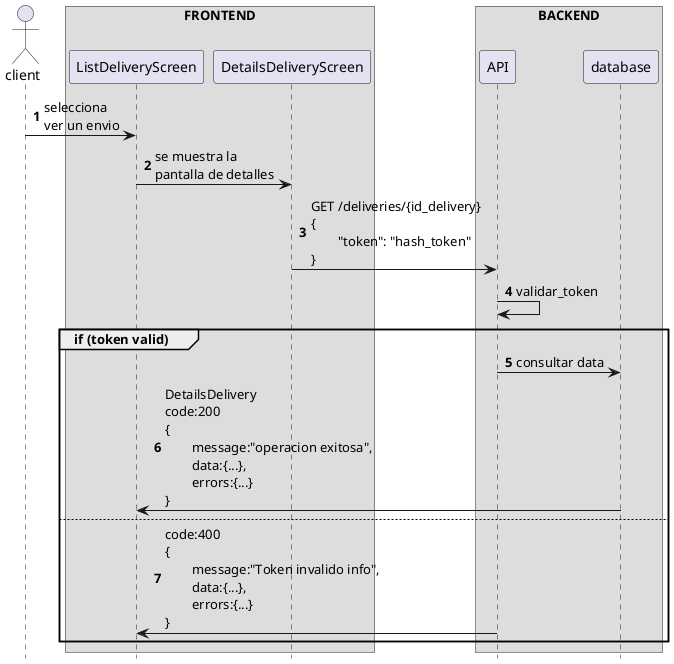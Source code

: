 @startuml
hide footbox
autonumber

actor client

box "FRONTEND"
participant ListDeliveryScreen
participant DetailsDeliveryScreen
end box

box "BACKEND"
participant API
participant database
end box

client -> ListDeliveryScreen: selecciona \nver un envio
ListDeliveryScreen -> DetailsDeliveryScreen: se muestra la \npantalla de detalles
DetailsDeliveryScreen-> API: GET /deliveries/{id_delivery}\n{ \n\t"token": "hash_token" \n}
API->API: validar_token

group if (token valid)
API -> database: consultar data
database -> ListDeliveryScreen: DetailsDelivery\ncode:200\n{\n\tmessage:"operacion exitosa", \n\tdata:{...},\n\terrors:{...}\n}
else
  API -> ListDeliveryScreen: code:400\n{\n\tmessage:"Token invalido info", \n\tdata:{...},\n\terrors:{...}\n}
end

@enduml
